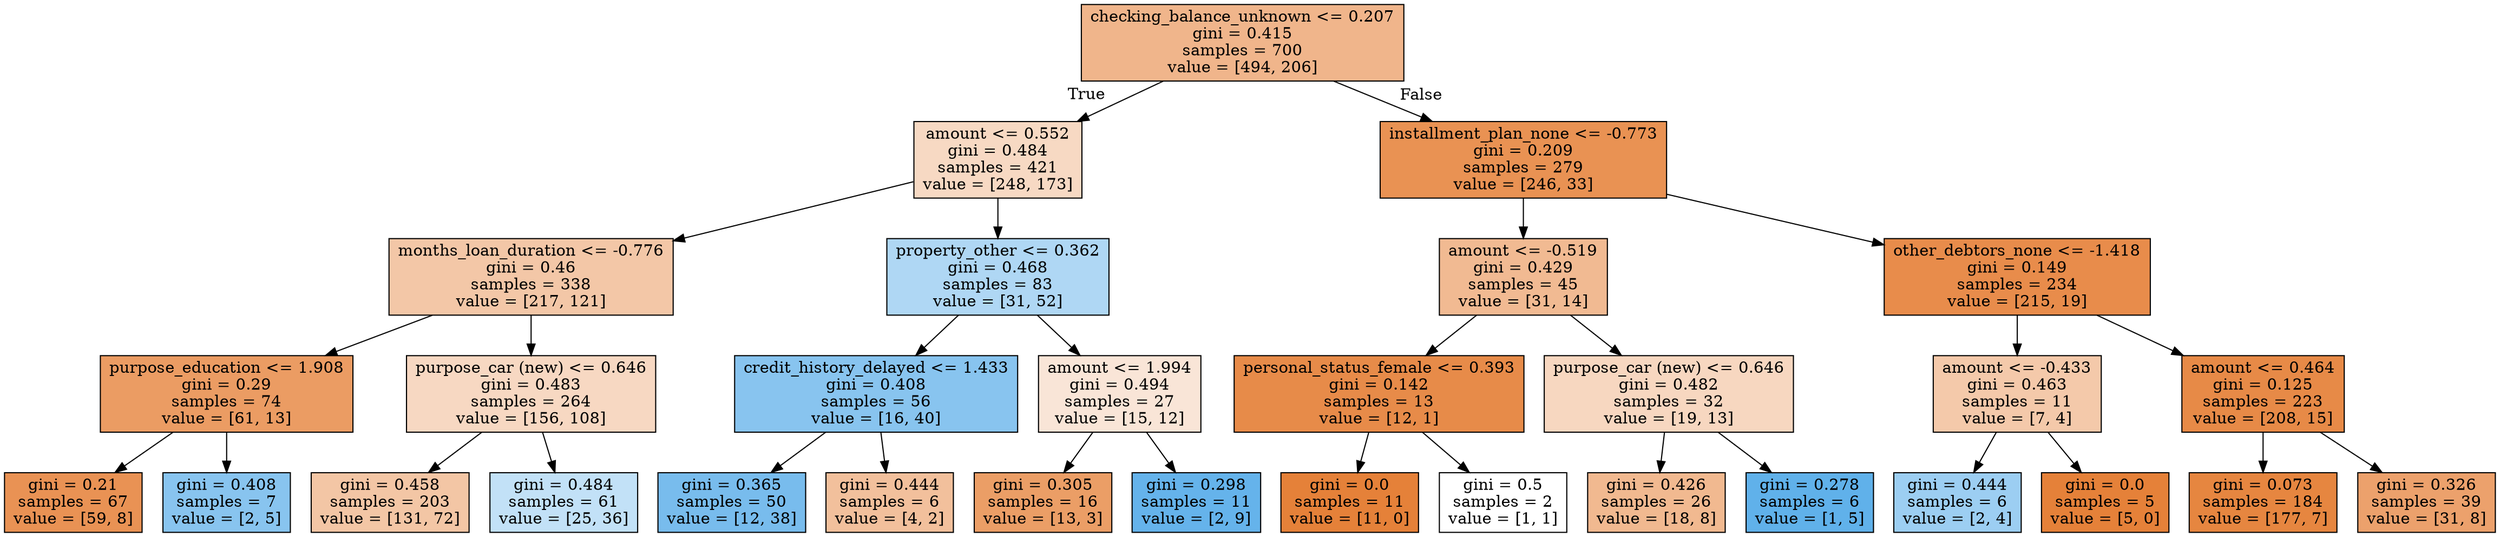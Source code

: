 digraph Tree {
node [shape=box, style="filled", color="black"] ;
0 [label="checking_balance_unknown <= 0.207\ngini = 0.415\nsamples = 700\nvalue = [494, 206]", fillcolor="#e5813995"] ;
1 [label="amount <= 0.552\ngini = 0.484\nsamples = 421\nvalue = [248, 173]", fillcolor="#e581394d"] ;
0 -> 1 [labeldistance=2.5, labelangle=45, headlabel="True"] ;
2 [label="months_loan_duration <= -0.776\ngini = 0.46\nsamples = 338\nvalue = [217, 121]", fillcolor="#e5813971"] ;
1 -> 2 ;
3 [label="purpose_education <= 1.908\ngini = 0.29\nsamples = 74\nvalue = [61, 13]", fillcolor="#e58139c9"] ;
2 -> 3 ;
4 [label="gini = 0.21\nsamples = 67\nvalue = [59, 8]", fillcolor="#e58139dc"] ;
3 -> 4 ;
5 [label="gini = 0.408\nsamples = 7\nvalue = [2, 5]", fillcolor="#399de599"] ;
3 -> 5 ;
6 [label="purpose_car (new) <= 0.646\ngini = 0.483\nsamples = 264\nvalue = [156, 108]", fillcolor="#e581394e"] ;
2 -> 6 ;
7 [label="gini = 0.458\nsamples = 203\nvalue = [131, 72]", fillcolor="#e5813973"] ;
6 -> 7 ;
8 [label="gini = 0.484\nsamples = 61\nvalue = [25, 36]", fillcolor="#399de54e"] ;
6 -> 8 ;
9 [label="property_other <= 0.362\ngini = 0.468\nsamples = 83\nvalue = [31, 52]", fillcolor="#399de567"] ;
1 -> 9 ;
10 [label="credit_history_delayed <= 1.433\ngini = 0.408\nsamples = 56\nvalue = [16, 40]", fillcolor="#399de599"] ;
9 -> 10 ;
11 [label="gini = 0.365\nsamples = 50\nvalue = [12, 38]", fillcolor="#399de5ae"] ;
10 -> 11 ;
12 [label="gini = 0.444\nsamples = 6\nvalue = [4, 2]", fillcolor="#e581397f"] ;
10 -> 12 ;
13 [label="amount <= 1.994\ngini = 0.494\nsamples = 27\nvalue = [15, 12]", fillcolor="#e5813933"] ;
9 -> 13 ;
14 [label="gini = 0.305\nsamples = 16\nvalue = [13, 3]", fillcolor="#e58139c4"] ;
13 -> 14 ;
15 [label="gini = 0.298\nsamples = 11\nvalue = [2, 9]", fillcolor="#399de5c6"] ;
13 -> 15 ;
16 [label="installment_plan_none <= -0.773\ngini = 0.209\nsamples = 279\nvalue = [246, 33]", fillcolor="#e58139dd"] ;
0 -> 16 [labeldistance=2.5, labelangle=-45, headlabel="False"] ;
17 [label="amount <= -0.519\ngini = 0.429\nsamples = 45\nvalue = [31, 14]", fillcolor="#e581398c"] ;
16 -> 17 ;
18 [label="personal_status_female <= 0.393\ngini = 0.142\nsamples = 13\nvalue = [12, 1]", fillcolor="#e58139ea"] ;
17 -> 18 ;
19 [label="gini = 0.0\nsamples = 11\nvalue = [11, 0]", fillcolor="#e58139ff"] ;
18 -> 19 ;
20 [label="gini = 0.5\nsamples = 2\nvalue = [1, 1]", fillcolor="#e5813900"] ;
18 -> 20 ;
21 [label="purpose_car (new) <= 0.646\ngini = 0.482\nsamples = 32\nvalue = [19, 13]", fillcolor="#e5813951"] ;
17 -> 21 ;
22 [label="gini = 0.426\nsamples = 26\nvalue = [18, 8]", fillcolor="#e581398e"] ;
21 -> 22 ;
23 [label="gini = 0.278\nsamples = 6\nvalue = [1, 5]", fillcolor="#399de5cc"] ;
21 -> 23 ;
24 [label="other_debtors_none <= -1.418\ngini = 0.149\nsamples = 234\nvalue = [215, 19]", fillcolor="#e58139e8"] ;
16 -> 24 ;
25 [label="amount <= -0.433\ngini = 0.463\nsamples = 11\nvalue = [7, 4]", fillcolor="#e581396d"] ;
24 -> 25 ;
26 [label="gini = 0.444\nsamples = 6\nvalue = [2, 4]", fillcolor="#399de57f"] ;
25 -> 26 ;
27 [label="gini = 0.0\nsamples = 5\nvalue = [5, 0]", fillcolor="#e58139ff"] ;
25 -> 27 ;
28 [label="amount <= 0.464\ngini = 0.125\nsamples = 223\nvalue = [208, 15]", fillcolor="#e58139ed"] ;
24 -> 28 ;
29 [label="gini = 0.073\nsamples = 184\nvalue = [177, 7]", fillcolor="#e58139f5"] ;
28 -> 29 ;
30 [label="gini = 0.326\nsamples = 39\nvalue = [31, 8]", fillcolor="#e58139bd"] ;
28 -> 30 ;
}